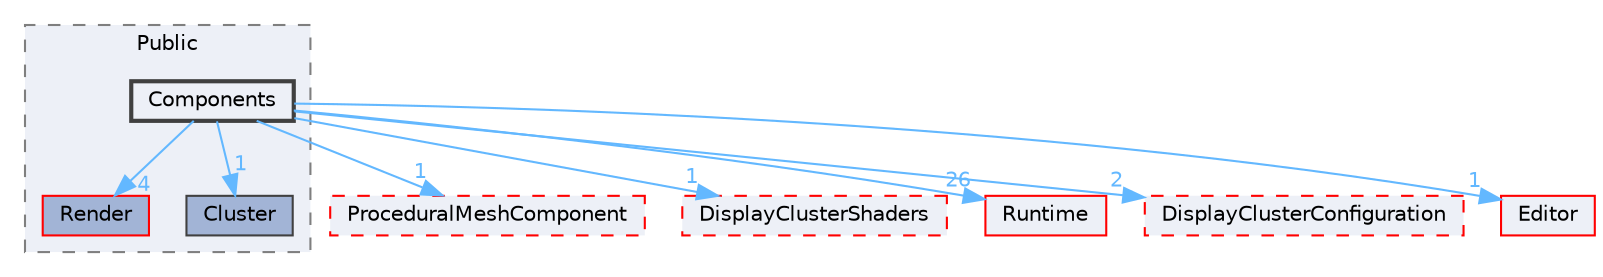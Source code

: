 digraph "Components"
{
 // INTERACTIVE_SVG=YES
 // LATEX_PDF_SIZE
  bgcolor="transparent";
  edge [fontname=Helvetica,fontsize=10,labelfontname=Helvetica,labelfontsize=10];
  node [fontname=Helvetica,fontsize=10,shape=box,height=0.2,width=0.4];
  compound=true
  subgraph clusterdir_6e05641ffcfc9ae0b079389a73e4a72c {
    graph [ bgcolor="#edf0f7", pencolor="grey50", label="Public", fontname=Helvetica,fontsize=10 style="filled,dashed", URL="dir_6e05641ffcfc9ae0b079389a73e4a72c.html",tooltip=""]
  dir_3c76e460deb5db6d4158c4915fd9f8bd [label="Render", fillcolor="#a2b4d6", color="red", style="filled", URL="dir_3c76e460deb5db6d4158c4915fd9f8bd.html",tooltip=""];
  dir_b3c2e61da9dd4bd7c27e2548babed814 [label="Cluster", fillcolor="#a2b4d6", color="grey25", style="filled", URL="dir_b3c2e61da9dd4bd7c27e2548babed814.html",tooltip=""];
  dir_a5fa85be03a17cf9a2dd3d49920f0e0d [label="Components", fillcolor="#edf0f7", color="grey25", style="filled,bold", URL="dir_a5fa85be03a17cf9a2dd3d49920f0e0d.html",tooltip=""];
  }
  dir_18f6a0de9fd8cd322aba1ce25fd47a39 [label="ProceduralMeshComponent", fillcolor="#edf0f7", color="red", style="filled,dashed", URL="dir_18f6a0de9fd8cd322aba1ce25fd47a39.html",tooltip=""];
  dir_581e12d42aa2b5fed96348dbd9155d5d [label="DisplayClusterShaders", fillcolor="#edf0f7", color="red", style="filled,dashed", URL="dir_581e12d42aa2b5fed96348dbd9155d5d.html",tooltip=""];
  dir_7536b172fbd480bfd146a1b1acd6856b [label="Runtime", fillcolor="#edf0f7", color="red", style="filled", URL="dir_7536b172fbd480bfd146a1b1acd6856b.html",tooltip=""];
  dir_96e45f3eefa341c89ab99fae333c719c [label="DisplayClusterConfiguration", fillcolor="#edf0f7", color="red", style="filled,dashed", URL="dir_96e45f3eefa341c89ab99fae333c719c.html",tooltip=""];
  dir_b26507eead720464ba2ac6bbc6dcec5f [label="Editor", fillcolor="#edf0f7", color="red", style="filled", URL="dir_b26507eead720464ba2ac6bbc6dcec5f.html",tooltip=""];
  dir_a5fa85be03a17cf9a2dd3d49920f0e0d->dir_18f6a0de9fd8cd322aba1ce25fd47a39 [headlabel="1", labeldistance=1.5 headhref="dir_000227_000769.html" href="dir_000227_000769.html" color="steelblue1" fontcolor="steelblue1"];
  dir_a5fa85be03a17cf9a2dd3d49920f0e0d->dir_3c76e460deb5db6d4158c4915fd9f8bd [headlabel="4", labeldistance=1.5 headhref="dir_000227_000958.html" href="dir_000227_000958.html" color="steelblue1" fontcolor="steelblue1"];
  dir_a5fa85be03a17cf9a2dd3d49920f0e0d->dir_581e12d42aa2b5fed96348dbd9155d5d [headlabel="1", labeldistance=1.5 headhref="dir_000227_000335.html" href="dir_000227_000335.html" color="steelblue1" fontcolor="steelblue1"];
  dir_a5fa85be03a17cf9a2dd3d49920f0e0d->dir_7536b172fbd480bfd146a1b1acd6856b [headlabel="26", labeldistance=1.5 headhref="dir_000227_000984.html" href="dir_000227_000984.html" color="steelblue1" fontcolor="steelblue1"];
  dir_a5fa85be03a17cf9a2dd3d49920f0e0d->dir_96e45f3eefa341c89ab99fae333c719c [headlabel="2", labeldistance=1.5 headhref="dir_000227_000318.html" href="dir_000227_000318.html" color="steelblue1" fontcolor="steelblue1"];
  dir_a5fa85be03a17cf9a2dd3d49920f0e0d->dir_b26507eead720464ba2ac6bbc6dcec5f [headlabel="1", labeldistance=1.5 headhref="dir_000227_000357.html" href="dir_000227_000357.html" color="steelblue1" fontcolor="steelblue1"];
  dir_a5fa85be03a17cf9a2dd3d49920f0e0d->dir_b3c2e61da9dd4bd7c27e2548babed814 [headlabel="1", labeldistance=1.5 headhref="dir_000227_000199.html" href="dir_000227_000199.html" color="steelblue1" fontcolor="steelblue1"];
}
